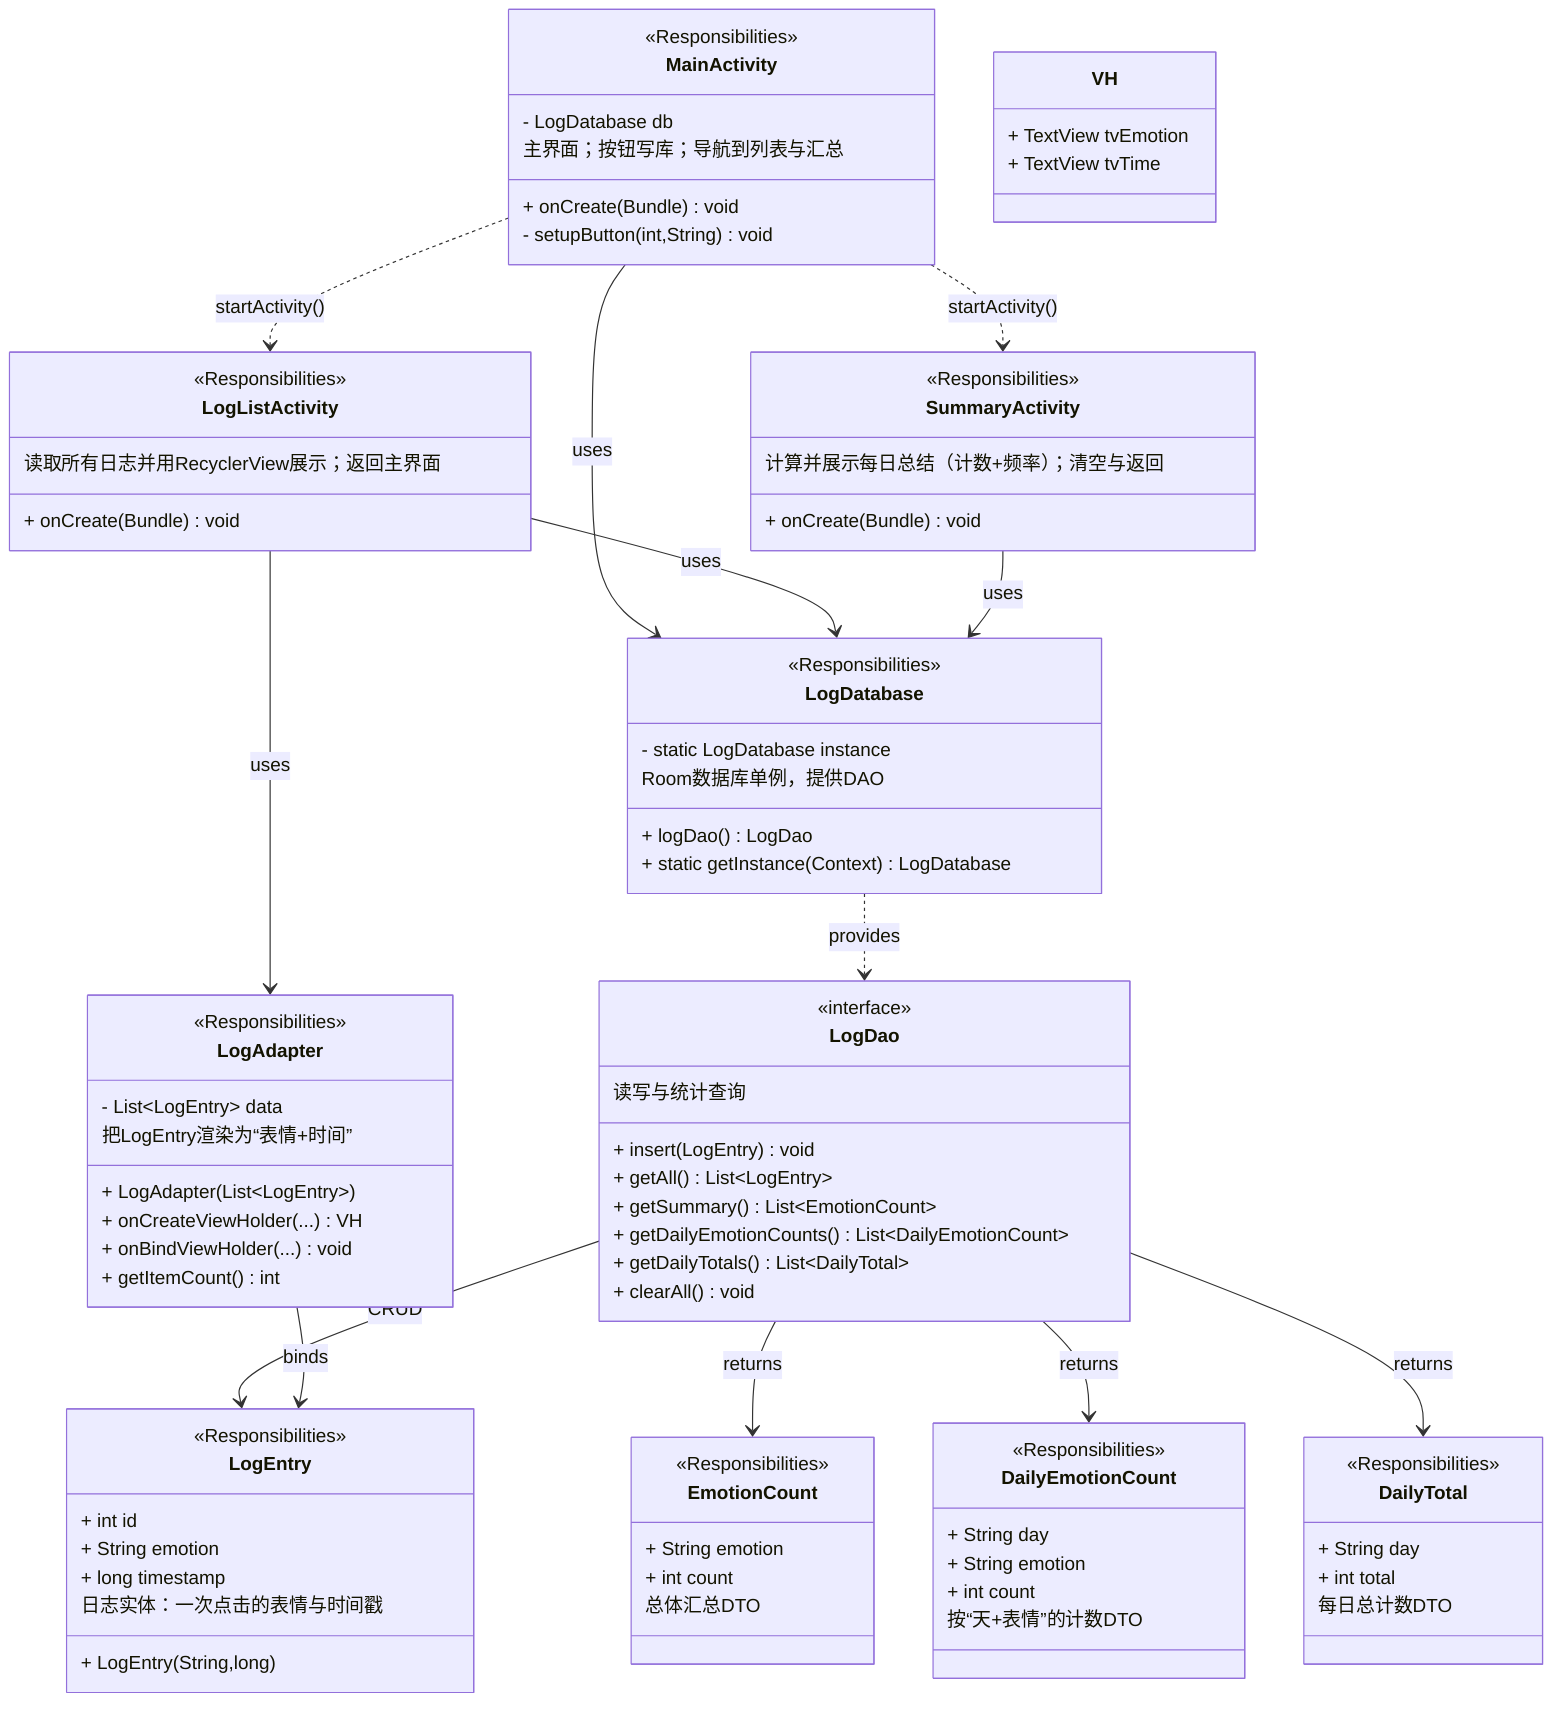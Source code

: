 classDiagram
  class MainActivity{
    - LogDatabase db
    + onCreate(Bundle) void
    - setupButton(int,String) void
    <<Responsibilities>>
    主界面；按钮写库；导航到列表与汇总
  }

  class LogListActivity{
    + onCreate(Bundle) void
    <<Responsibilities>>
    读取所有日志并用RecyclerView展示；返回主界面
  }

  class SummaryActivity{
    + onCreate(Bundle) void
    <<Responsibilities>>
    计算并展示每日总结（计数+频率）；清空与返回
  }

  class LogEntry{
    + int id
    + String emotion
    + long timestamp
    + LogEntry(String,long)
    <<Responsibilities>>
    日志实体：一次点击的表情与时间戳
  }

  class LogDao{
    <<interface>>
    + insert(LogEntry) void
    + getAll() List~LogEntry~
    + getSummary() List~EmotionCount~
    + getDailyEmotionCounts() List~DailyEmotionCount~
    + getDailyTotals() List~DailyTotal~
    + clearAll() void
    <<Responsibilities>>
    读写与统计查询
  }

  class LogDatabase{
    - static LogDatabase instance
    + logDao() LogDao
    + static getInstance(Context) LogDatabase
    <<Responsibilities>>
    Room数据库单例，提供DAO
  }

  class EmotionCount{
    + String emotion
    + int count
    <<Responsibilities>>
    总体汇总DTO
  }

  class DailyEmotionCount{
    + String day
    + String emotion
    + int count
    <<Responsibilities>>
    按“天+表情”的计数DTO
  }

  class DailyTotal{
    + String day
    + int total
    <<Responsibilities>>
    每日总计数DTO
  }

  class LogAdapter{
    - List~LogEntry~ data
    + LogAdapter(List~LogEntry~)
    + onCreateViewHolder(...) VH
    + onBindViewHolder(...) void
    + getItemCount() int
    <<Responsibilities>>
    把LogEntry渲染为“表情+时间”
  }

  class VH{
    + TextView tvEmotion
    + TextView tvTime
  }

  MainActivity --> LogDatabase : uses
  LogListActivity --> LogDatabase : uses
  SummaryActivity --> LogDatabase : uses

  LogDatabase ..> LogDao : provides
  LogDao --> LogEntry : CRUD
  LogDao --> EmotionCount : returns
  LogDao --> DailyEmotionCount : returns
  LogDao --> DailyTotal : returns

  LogListActivity --> LogAdapter : uses
  LogAdapter --> LogEntry : binds

  MainActivity ..> LogListActivity : startActivity()
  MainActivity ..> SummaryActivity : startActivity()